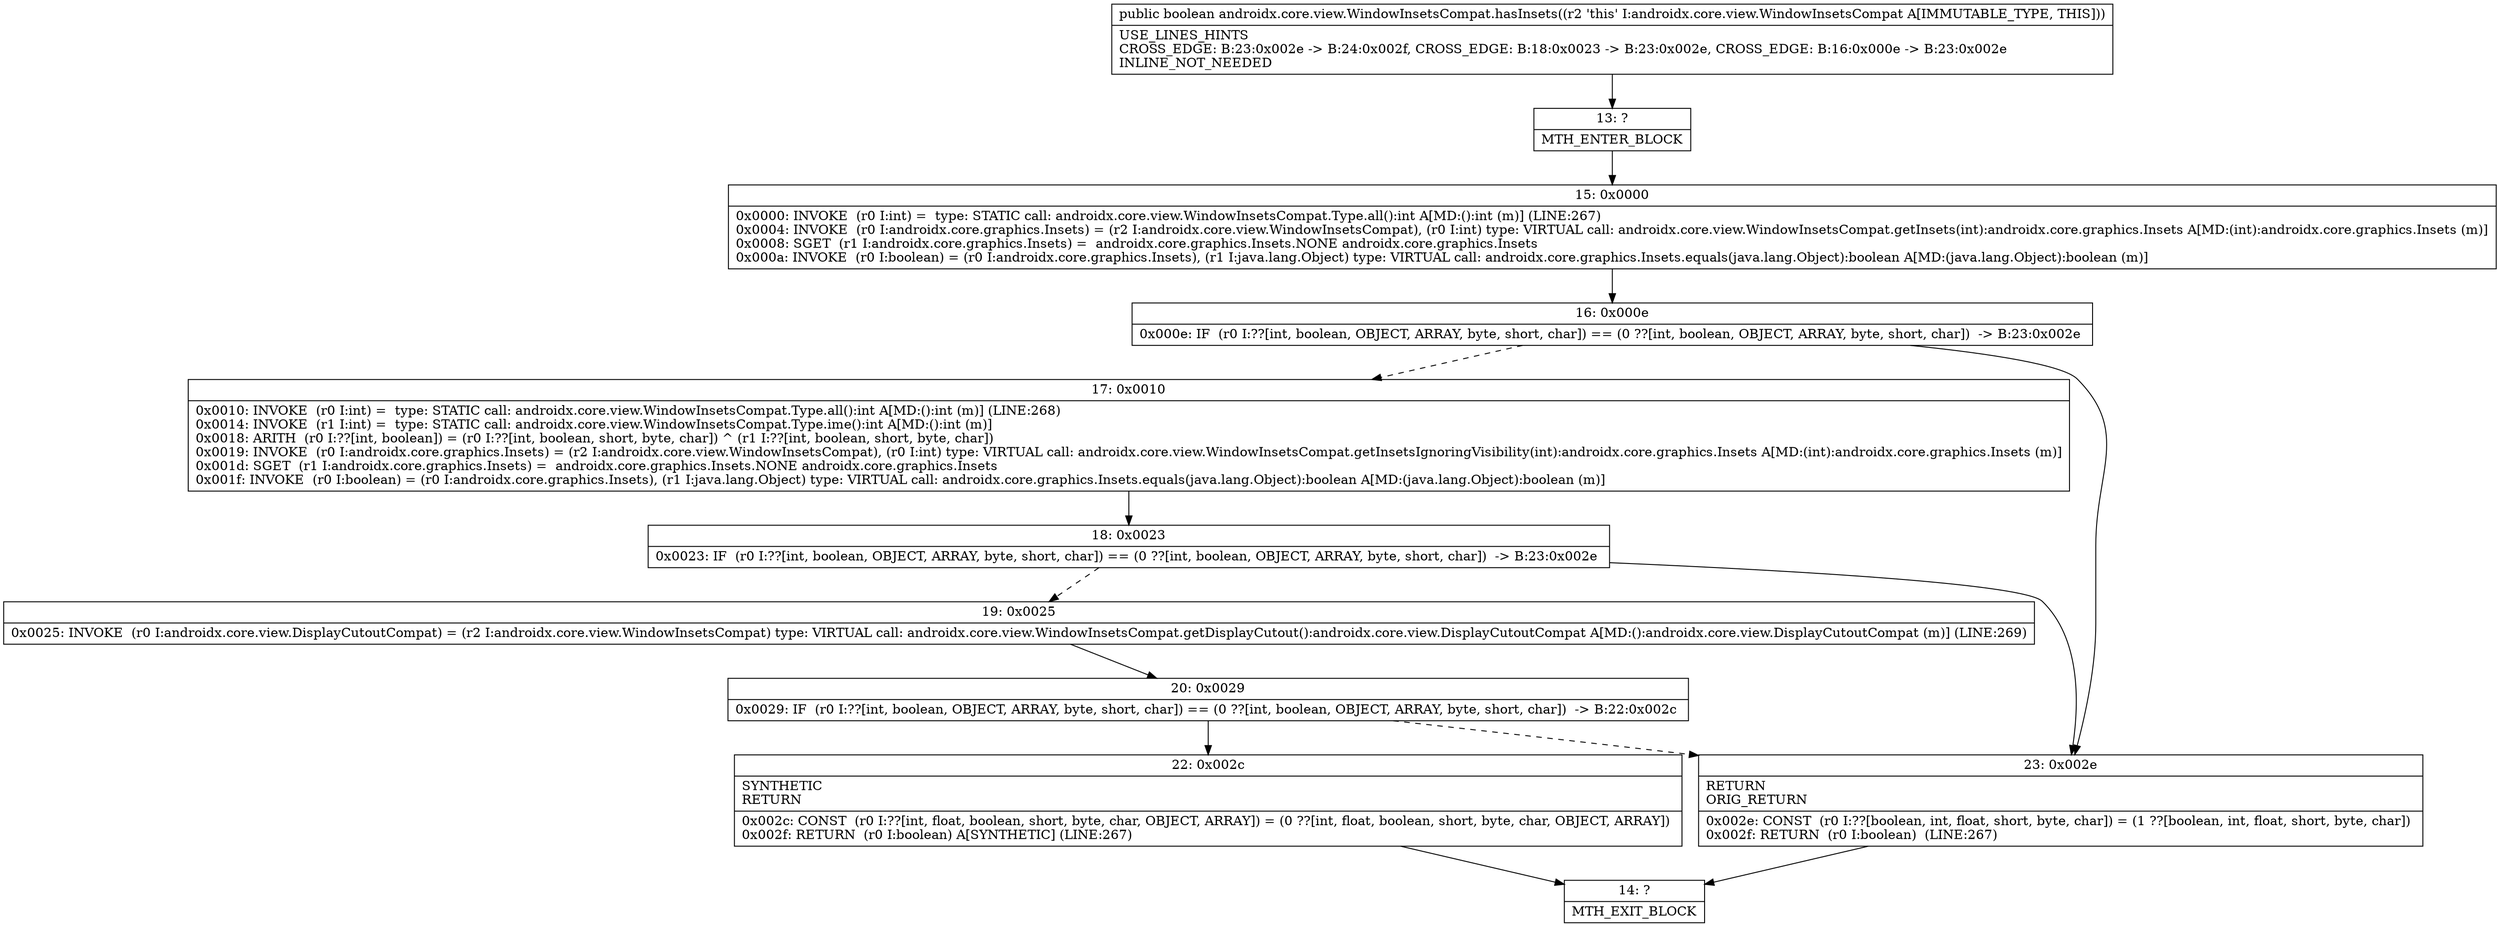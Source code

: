 digraph "CFG forandroidx.core.view.WindowInsetsCompat.hasInsets()Z" {
Node_13 [shape=record,label="{13\:\ ?|MTH_ENTER_BLOCK\l}"];
Node_15 [shape=record,label="{15\:\ 0x0000|0x0000: INVOKE  (r0 I:int) =  type: STATIC call: androidx.core.view.WindowInsetsCompat.Type.all():int A[MD:():int (m)] (LINE:267)\l0x0004: INVOKE  (r0 I:androidx.core.graphics.Insets) = (r2 I:androidx.core.view.WindowInsetsCompat), (r0 I:int) type: VIRTUAL call: androidx.core.view.WindowInsetsCompat.getInsets(int):androidx.core.graphics.Insets A[MD:(int):androidx.core.graphics.Insets (m)]\l0x0008: SGET  (r1 I:androidx.core.graphics.Insets) =  androidx.core.graphics.Insets.NONE androidx.core.graphics.Insets \l0x000a: INVOKE  (r0 I:boolean) = (r0 I:androidx.core.graphics.Insets), (r1 I:java.lang.Object) type: VIRTUAL call: androidx.core.graphics.Insets.equals(java.lang.Object):boolean A[MD:(java.lang.Object):boolean (m)]\l}"];
Node_16 [shape=record,label="{16\:\ 0x000e|0x000e: IF  (r0 I:??[int, boolean, OBJECT, ARRAY, byte, short, char]) == (0 ??[int, boolean, OBJECT, ARRAY, byte, short, char])  \-\> B:23:0x002e \l}"];
Node_17 [shape=record,label="{17\:\ 0x0010|0x0010: INVOKE  (r0 I:int) =  type: STATIC call: androidx.core.view.WindowInsetsCompat.Type.all():int A[MD:():int (m)] (LINE:268)\l0x0014: INVOKE  (r1 I:int) =  type: STATIC call: androidx.core.view.WindowInsetsCompat.Type.ime():int A[MD:():int (m)]\l0x0018: ARITH  (r0 I:??[int, boolean]) = (r0 I:??[int, boolean, short, byte, char]) ^ (r1 I:??[int, boolean, short, byte, char]) \l0x0019: INVOKE  (r0 I:androidx.core.graphics.Insets) = (r2 I:androidx.core.view.WindowInsetsCompat), (r0 I:int) type: VIRTUAL call: androidx.core.view.WindowInsetsCompat.getInsetsIgnoringVisibility(int):androidx.core.graphics.Insets A[MD:(int):androidx.core.graphics.Insets (m)]\l0x001d: SGET  (r1 I:androidx.core.graphics.Insets) =  androidx.core.graphics.Insets.NONE androidx.core.graphics.Insets \l0x001f: INVOKE  (r0 I:boolean) = (r0 I:androidx.core.graphics.Insets), (r1 I:java.lang.Object) type: VIRTUAL call: androidx.core.graphics.Insets.equals(java.lang.Object):boolean A[MD:(java.lang.Object):boolean (m)]\l}"];
Node_18 [shape=record,label="{18\:\ 0x0023|0x0023: IF  (r0 I:??[int, boolean, OBJECT, ARRAY, byte, short, char]) == (0 ??[int, boolean, OBJECT, ARRAY, byte, short, char])  \-\> B:23:0x002e \l}"];
Node_19 [shape=record,label="{19\:\ 0x0025|0x0025: INVOKE  (r0 I:androidx.core.view.DisplayCutoutCompat) = (r2 I:androidx.core.view.WindowInsetsCompat) type: VIRTUAL call: androidx.core.view.WindowInsetsCompat.getDisplayCutout():androidx.core.view.DisplayCutoutCompat A[MD:():androidx.core.view.DisplayCutoutCompat (m)] (LINE:269)\l}"];
Node_20 [shape=record,label="{20\:\ 0x0029|0x0029: IF  (r0 I:??[int, boolean, OBJECT, ARRAY, byte, short, char]) == (0 ??[int, boolean, OBJECT, ARRAY, byte, short, char])  \-\> B:22:0x002c \l}"];
Node_22 [shape=record,label="{22\:\ 0x002c|SYNTHETIC\lRETURN\l|0x002c: CONST  (r0 I:??[int, float, boolean, short, byte, char, OBJECT, ARRAY]) = (0 ??[int, float, boolean, short, byte, char, OBJECT, ARRAY]) \l0x002f: RETURN  (r0 I:boolean) A[SYNTHETIC] (LINE:267)\l}"];
Node_14 [shape=record,label="{14\:\ ?|MTH_EXIT_BLOCK\l}"];
Node_23 [shape=record,label="{23\:\ 0x002e|RETURN\lORIG_RETURN\l|0x002e: CONST  (r0 I:??[boolean, int, float, short, byte, char]) = (1 ??[boolean, int, float, short, byte, char]) \l0x002f: RETURN  (r0 I:boolean)  (LINE:267)\l}"];
MethodNode[shape=record,label="{public boolean androidx.core.view.WindowInsetsCompat.hasInsets((r2 'this' I:androidx.core.view.WindowInsetsCompat A[IMMUTABLE_TYPE, THIS]))  | USE_LINES_HINTS\lCROSS_EDGE: B:23:0x002e \-\> B:24:0x002f, CROSS_EDGE: B:18:0x0023 \-\> B:23:0x002e, CROSS_EDGE: B:16:0x000e \-\> B:23:0x002e\lINLINE_NOT_NEEDED\l}"];
MethodNode -> Node_13;Node_13 -> Node_15;
Node_15 -> Node_16;
Node_16 -> Node_17[style=dashed];
Node_16 -> Node_23;
Node_17 -> Node_18;
Node_18 -> Node_19[style=dashed];
Node_18 -> Node_23;
Node_19 -> Node_20;
Node_20 -> Node_22;
Node_20 -> Node_23[style=dashed];
Node_22 -> Node_14;
Node_23 -> Node_14;
}

